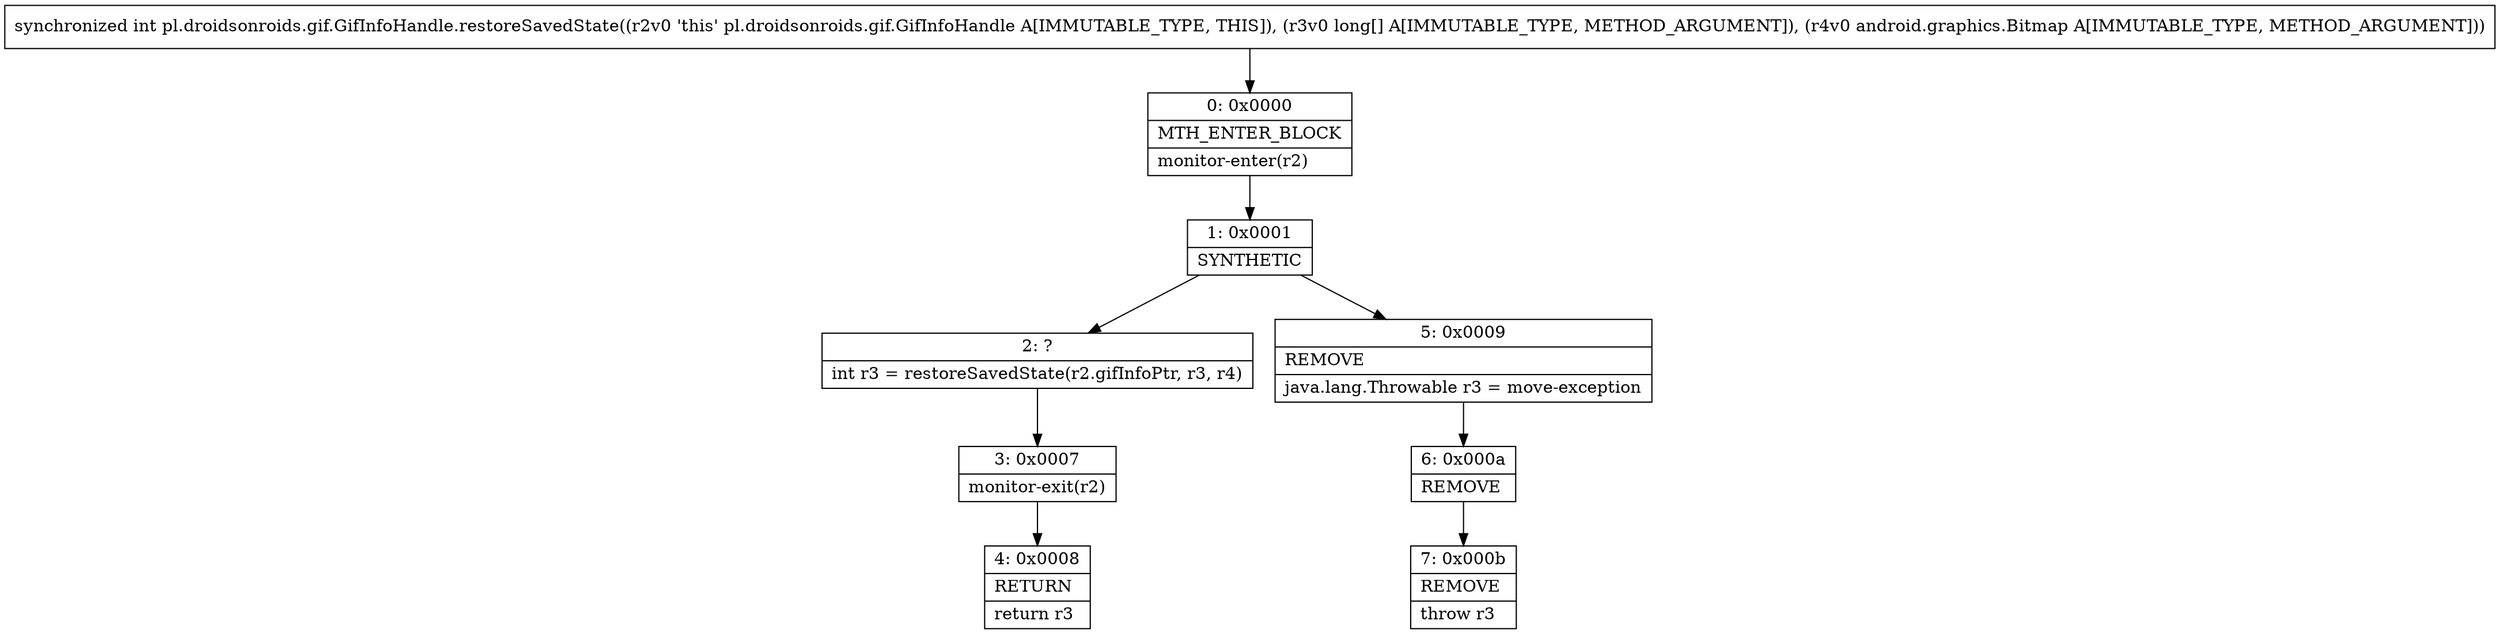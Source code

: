 digraph "CFG forpl.droidsonroids.gif.GifInfoHandle.restoreSavedState([JLandroid\/graphics\/Bitmap;)I" {
Node_0 [shape=record,label="{0\:\ 0x0000|MTH_ENTER_BLOCK\l|monitor\-enter(r2)\l}"];
Node_1 [shape=record,label="{1\:\ 0x0001|SYNTHETIC\l}"];
Node_2 [shape=record,label="{2\:\ ?|int r3 = restoreSavedState(r2.gifInfoPtr, r3, r4)\l}"];
Node_3 [shape=record,label="{3\:\ 0x0007|monitor\-exit(r2)\l}"];
Node_4 [shape=record,label="{4\:\ 0x0008|RETURN\l|return r3\l}"];
Node_5 [shape=record,label="{5\:\ 0x0009|REMOVE\l|java.lang.Throwable r3 = move\-exception\l}"];
Node_6 [shape=record,label="{6\:\ 0x000a|REMOVE\l}"];
Node_7 [shape=record,label="{7\:\ 0x000b|REMOVE\l|throw r3\l}"];
MethodNode[shape=record,label="{synchronized int pl.droidsonroids.gif.GifInfoHandle.restoreSavedState((r2v0 'this' pl.droidsonroids.gif.GifInfoHandle A[IMMUTABLE_TYPE, THIS]), (r3v0 long[] A[IMMUTABLE_TYPE, METHOD_ARGUMENT]), (r4v0 android.graphics.Bitmap A[IMMUTABLE_TYPE, METHOD_ARGUMENT])) }"];
MethodNode -> Node_0;
Node_0 -> Node_1;
Node_1 -> Node_2;
Node_1 -> Node_5;
Node_2 -> Node_3;
Node_3 -> Node_4;
Node_5 -> Node_6;
Node_6 -> Node_7;
}

